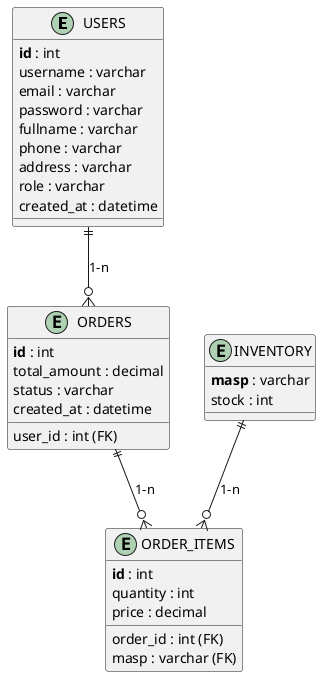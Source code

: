 @startuml
entity USERS {
  **id** : int
  username : varchar
  email : varchar
  password : varchar
  fullname : varchar
  phone : varchar
  address : varchar
  role : varchar
  created_at : datetime
}

entity ORDERS {
  **id** : int
  user_id : int (FK)
  total_amount : decimal
  status : varchar
  created_at : datetime
}

entity ORDER_ITEMS {
  **id** : int
  order_id : int (FK)
  masp : varchar (FK)
  quantity : int
  price : decimal
}

entity INVENTORY {
  **masp** : varchar
  stock : int
}

USERS ||--o{ ORDERS : "1-n"
ORDERS ||--o{ ORDER_ITEMS : "1-n"
INVENTORY ||--o{ ORDER_ITEMS : "1-n"
@enduml

